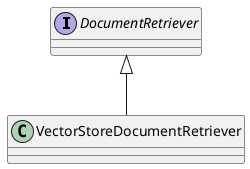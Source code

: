 @startuml
'https://plantuml.com/class-diagram

interface DocumentRetriever
class VectorStoreDocumentRetriever

DocumentRetriever <|-- VectorStoreDocumentRetriever

@enduml